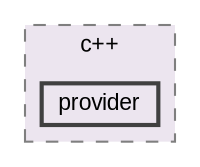 digraph "provider"
{
 // INTERACTIVE_SVG=YES
 // LATEX_PDF_SIZE
  bgcolor="transparent";
  edge [fontname=Arial,fontsize=11,labelfontname=Arial,labelfontsize=11];
  node [fontname=Arial,fontsize=11,shape=box,height=0.2,width=0.4];
  compound=true
  subgraph clusterdir_fcb2a60e1810a51543a3cc3a113d0956 {
    graph [ bgcolor="#ece5ef", pencolor="grey50", label="c++", fontname=Arial,fontsize=11 style="filled,dashed", URL="dir_fcb2a60e1810a51543a3cc3a113d0956.html",tooltip=""]
  dir_57bf5670139e6b7020bea693205143a5 [label="provider", fillcolor="#ece5ef", color="grey25", style="filled,bold", URL="dir_57bf5670139e6b7020bea693205143a5.html",tooltip=""];
  }
}
